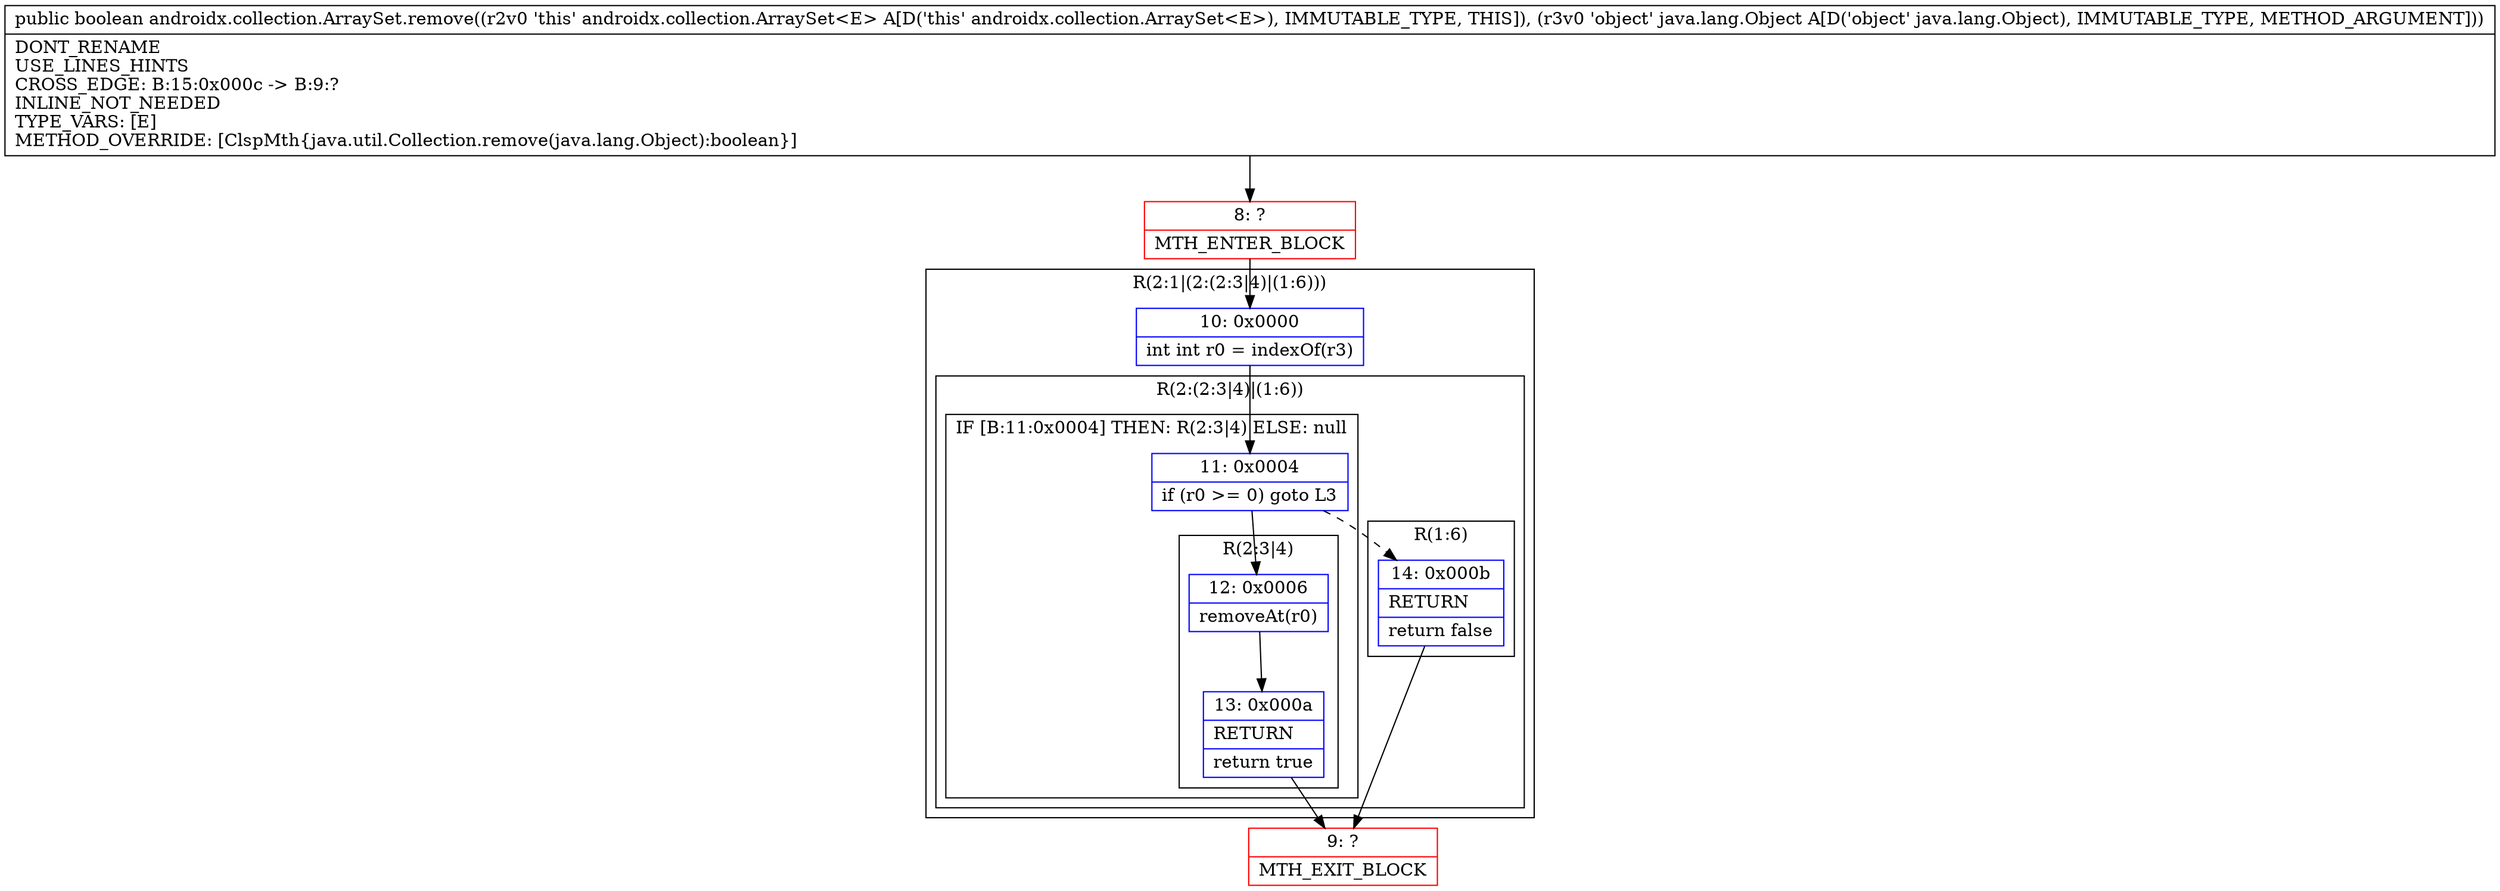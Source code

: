 digraph "CFG forandroidx.collection.ArraySet.remove(Ljava\/lang\/Object;)Z" {
subgraph cluster_Region_1945254870 {
label = "R(2:1|(2:(2:3|4)|(1:6)))";
node [shape=record,color=blue];
Node_10 [shape=record,label="{10\:\ 0x0000|int int r0 = indexOf(r3)\l}"];
subgraph cluster_Region_1700850963 {
label = "R(2:(2:3|4)|(1:6))";
node [shape=record,color=blue];
subgraph cluster_IfRegion_1762005000 {
label = "IF [B:11:0x0004] THEN: R(2:3|4) ELSE: null";
node [shape=record,color=blue];
Node_11 [shape=record,label="{11\:\ 0x0004|if (r0 \>= 0) goto L3\l}"];
subgraph cluster_Region_374685560 {
label = "R(2:3|4)";
node [shape=record,color=blue];
Node_12 [shape=record,label="{12\:\ 0x0006|removeAt(r0)\l}"];
Node_13 [shape=record,label="{13\:\ 0x000a|RETURN\l|return true\l}"];
}
}
subgraph cluster_Region_1293833697 {
label = "R(1:6)";
node [shape=record,color=blue];
Node_14 [shape=record,label="{14\:\ 0x000b|RETURN\l|return false\l}"];
}
}
}
Node_8 [shape=record,color=red,label="{8\:\ ?|MTH_ENTER_BLOCK\l}"];
Node_9 [shape=record,color=red,label="{9\:\ ?|MTH_EXIT_BLOCK\l}"];
MethodNode[shape=record,label="{public boolean androidx.collection.ArraySet.remove((r2v0 'this' androidx.collection.ArraySet\<E\> A[D('this' androidx.collection.ArraySet\<E\>), IMMUTABLE_TYPE, THIS]), (r3v0 'object' java.lang.Object A[D('object' java.lang.Object), IMMUTABLE_TYPE, METHOD_ARGUMENT]))  | DONT_RENAME\lUSE_LINES_HINTS\lCROSS_EDGE: B:15:0x000c \-\> B:9:?\lINLINE_NOT_NEEDED\lTYPE_VARS: [E]\lMETHOD_OVERRIDE: [ClspMth\{java.util.Collection.remove(java.lang.Object):boolean\}]\l}"];
MethodNode -> Node_8;Node_10 -> Node_11;
Node_11 -> Node_12;
Node_11 -> Node_14[style=dashed];
Node_12 -> Node_13;
Node_13 -> Node_9;
Node_14 -> Node_9;
Node_8 -> Node_10;
}

